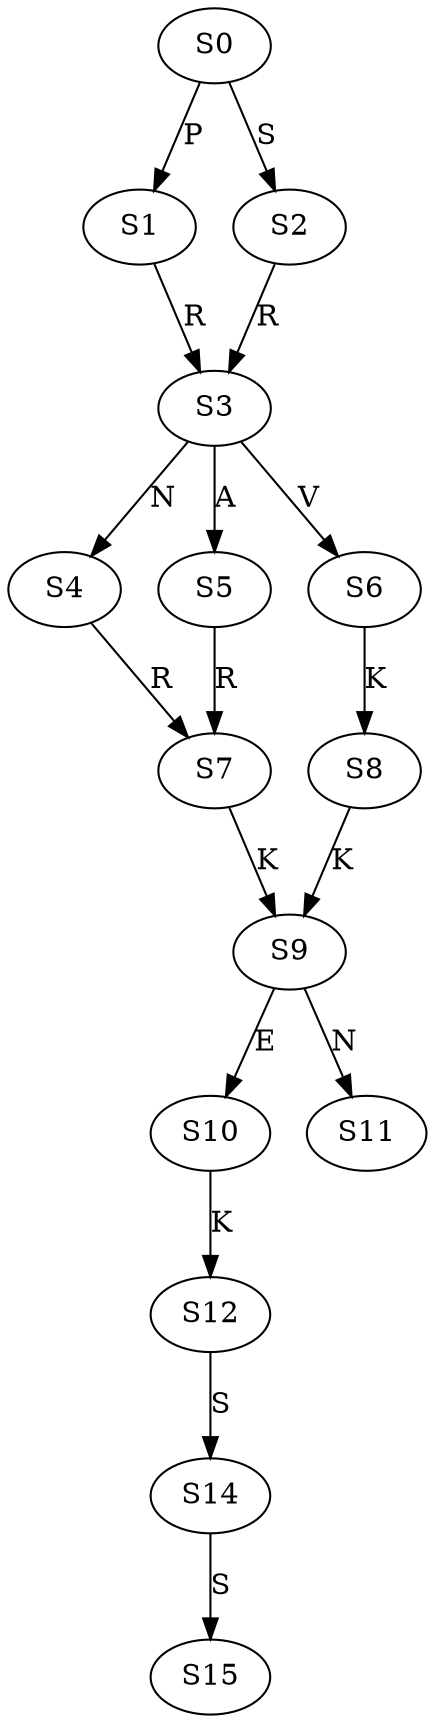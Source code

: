 strict digraph  {
	S0 -> S1 [ label = P ];
	S0 -> S2 [ label = S ];
	S1 -> S3 [ label = R ];
	S2 -> S3 [ label = R ];
	S3 -> S4 [ label = N ];
	S3 -> S5 [ label = A ];
	S3 -> S6 [ label = V ];
	S4 -> S7 [ label = R ];
	S5 -> S7 [ label = R ];
	S6 -> S8 [ label = K ];
	S7 -> S9 [ label = K ];
	S8 -> S9 [ label = K ];
	S9 -> S10 [ label = E ];
	S9 -> S11 [ label = N ];
	S10 -> S12 [ label = K ];
	S12 -> S14 [ label = S ];
	S14 -> S15 [ label = S ];
}
